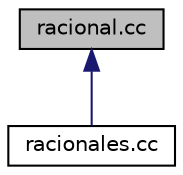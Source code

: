 digraph "racional.cc"
{
 // LATEX_PDF_SIZE
  edge [fontname="Helvetica",fontsize="10",labelfontname="Helvetica",labelfontsize="10"];
  node [fontname="Helvetica",fontsize="10",shape=record];
  Node1 [label="racional.cc",height=0.2,width=0.4,color="black", fillcolor="grey75", style="filled", fontcolor="black",tooltip="clase Racional que permite construir, operar y leer objetos del tipo Racional"];
  Node1 -> Node2 [dir="back",color="midnightblue",fontsize="10",style="solid",fontname="Helvetica"];
  Node2 [label="racionales.cc",height=0.2,width=0.4,color="black", fillcolor="white", style="filled",URL="$racionales_8cc.html",tooltip="El programa recibe por linea de comando 2 nombres de 2 ficheros diferentes .txt. El primero ingresado..."];
}
